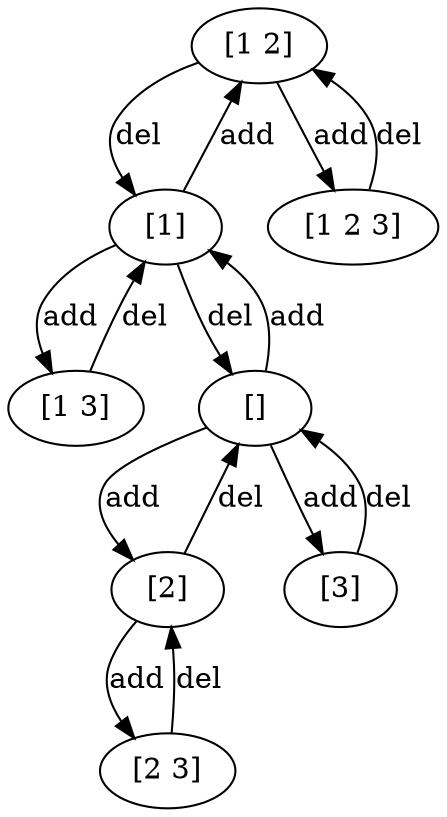 digraph G {
  "[1 2]" -> "[1]" [label="del"];
  "[1 2]" -> "[1 2 3]" [label="add"];
  "[1 3]" -> "[1]" [label="del"];
  "[2 3]" -> "[2]" [label="del"];
  "[1 2 3]" -> "[1 2]" [label="del"];
  "[]" -> "[1]" [label="add"];
  "[]" -> "[2]" [label="add"];
  "[]" -> "[3]" [label="add"];
  "[1]" -> "[]" [label="del"];
  "[1]" -> "[1 2]" [label="add"];
  "[1]" -> "[1 3]" [label="add"];
  "[2]" -> "[]" [label="del"];
  "[2]" -> "[2 3]" [label="add"];
  "[3]" -> "[]" [label="del"];
}
